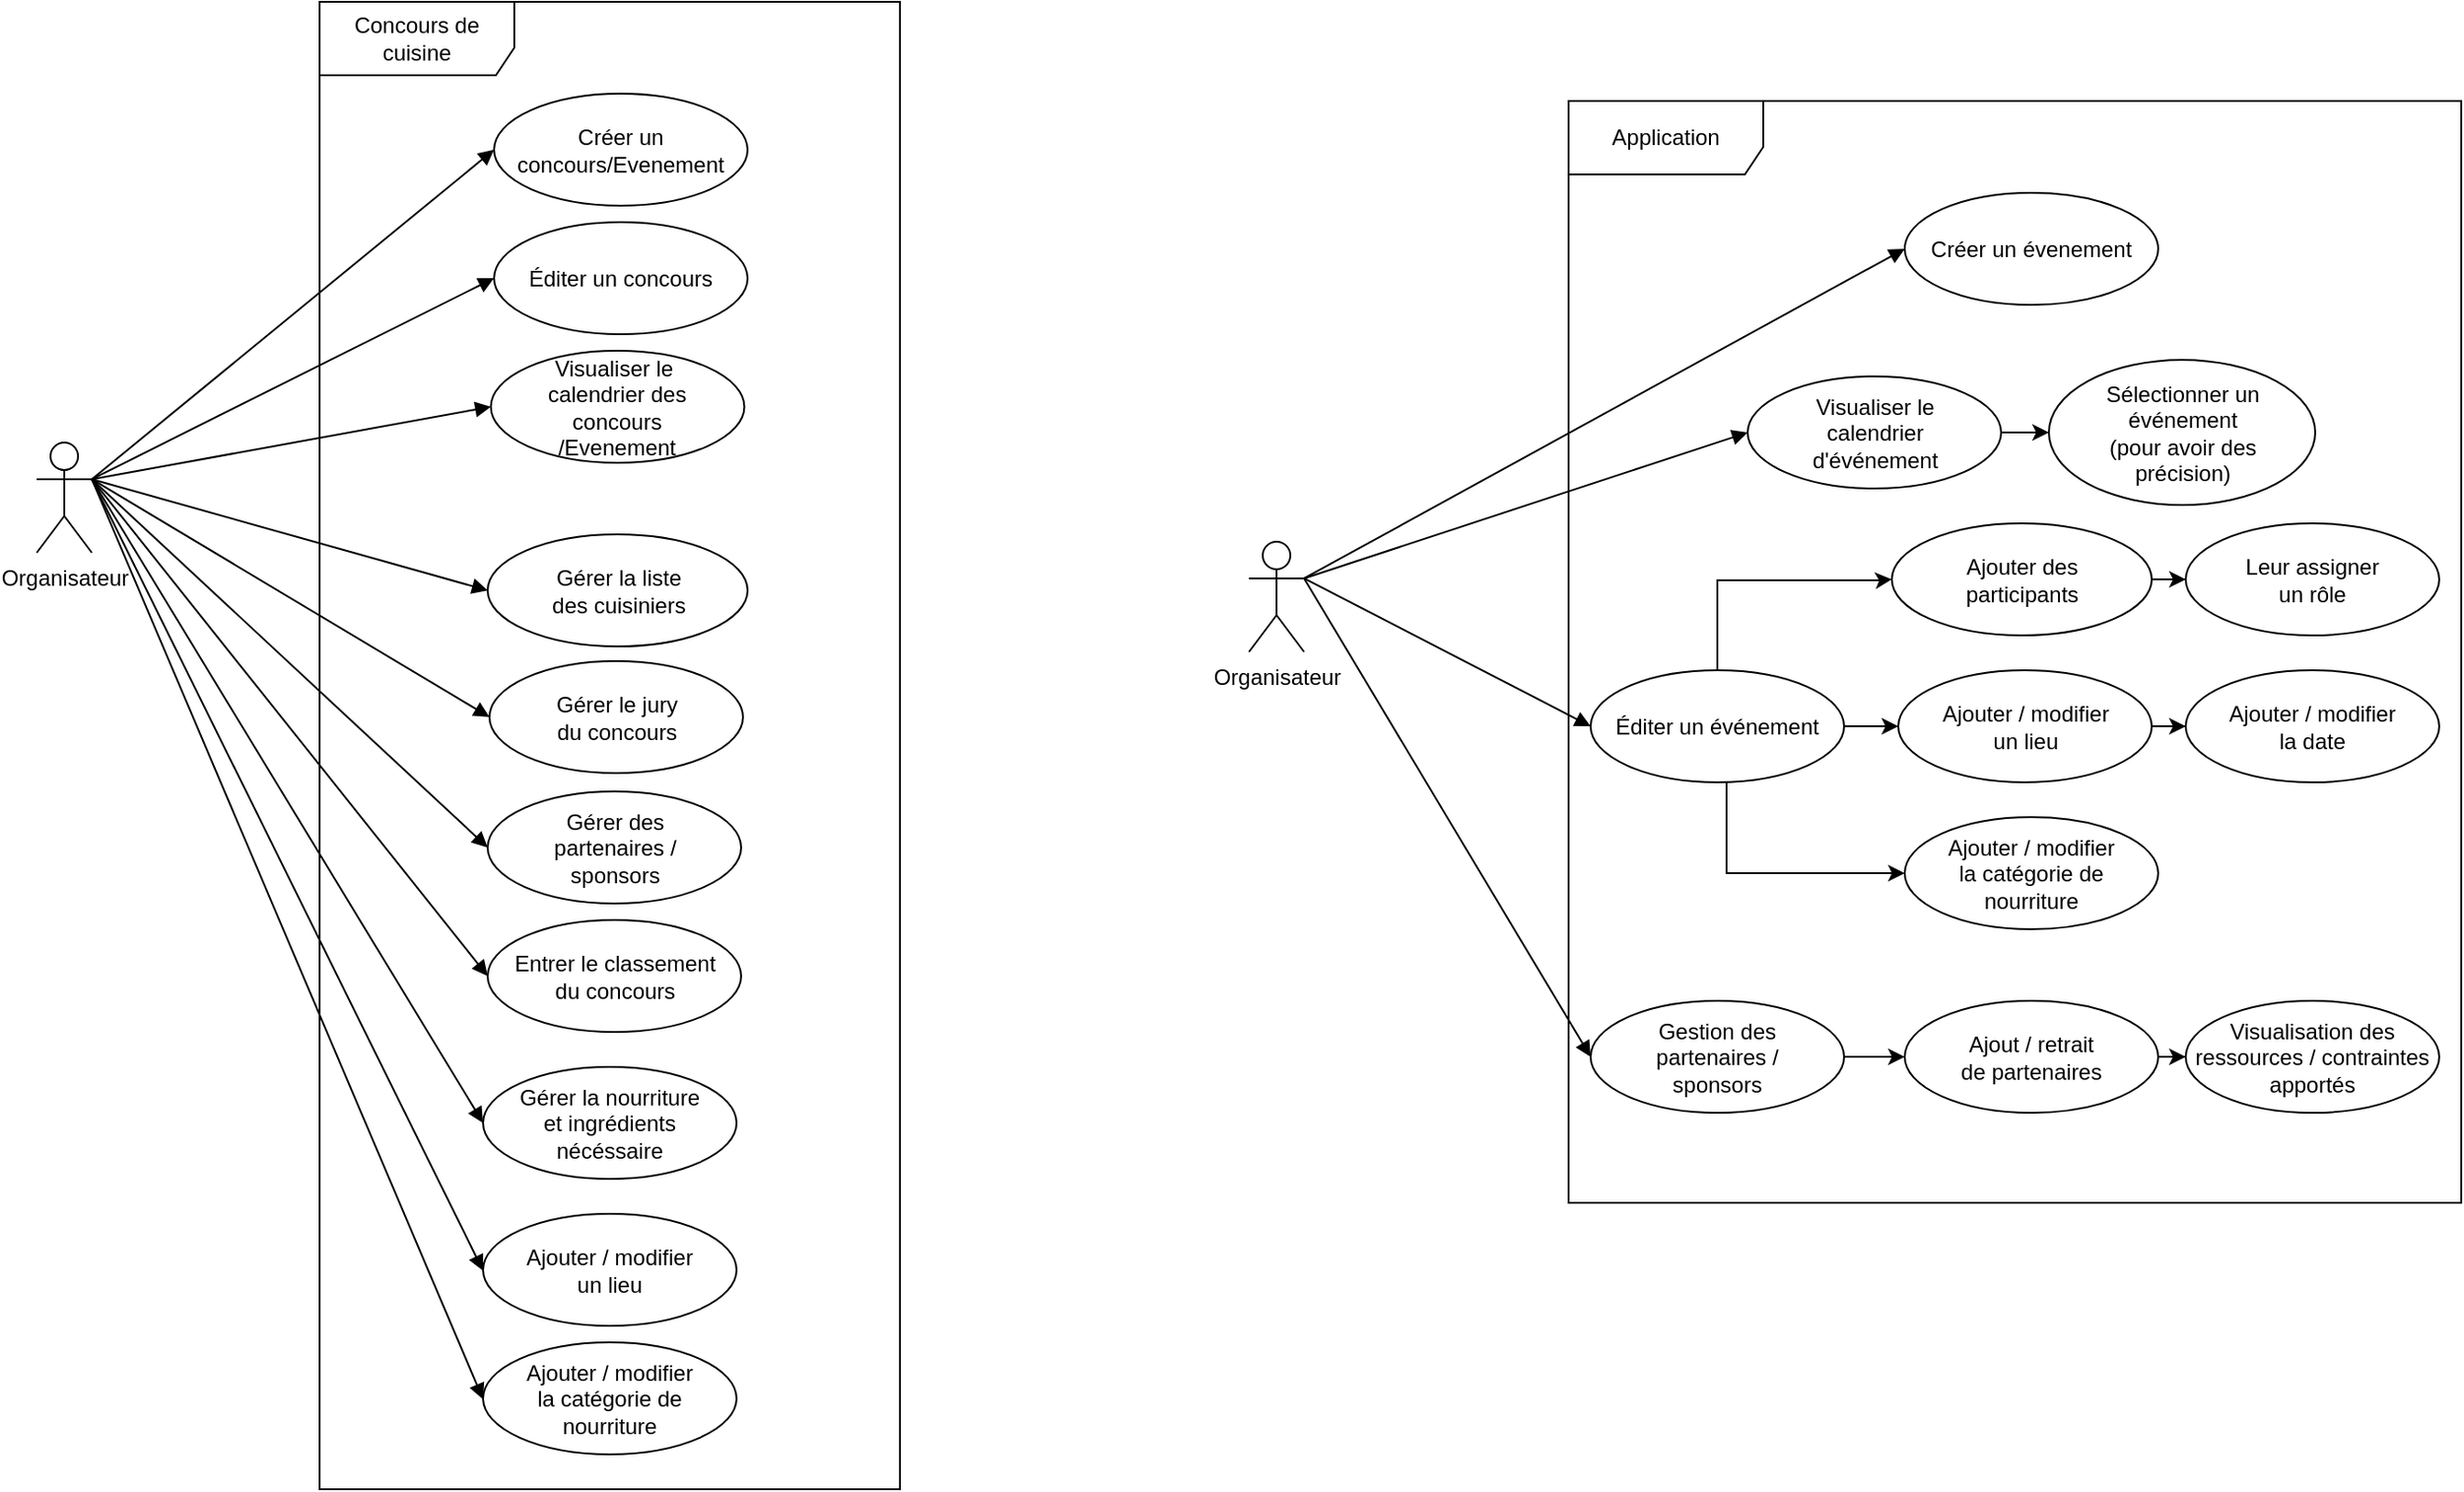 <mxfile version="24.3.1" type="github">
  <diagram name="Page-1" id="lcPY9blQmOie27JDpAWG">
    <mxGraphModel dx="584" dy="-303" grid="1" gridSize="10" guides="1" tooltips="1" connect="1" arrows="1" fold="1" page="1" pageScale="1" pageWidth="827" pageHeight="1169" math="0" shadow="0">
      <root>
        <mxCell id="0" />
        <mxCell id="1" parent="0" />
        <mxCell id="Qj8woxL3NfEu9wZDgqOM-1" value="Concours de cuisine" style="shape=umlFrame;whiteSpace=wrap;html=1;pointerEvents=0;width=106;height=40;" parent="1" vertex="1">
          <mxGeometry x="1204" y="1400" width="316" height="810" as="geometry" />
        </mxCell>
        <mxCell id="Qj8woxL3NfEu9wZDgqOM-2" value="Organisateur" style="shape=umlActor;verticalLabelPosition=bottom;verticalAlign=top;html=1;" parent="1" vertex="1">
          <mxGeometry x="1050" y="1640" width="30" height="60" as="geometry" />
        </mxCell>
        <mxCell id="Qj8woxL3NfEu9wZDgqOM-5" value="Créer un concours/Evenement" style="ellipse;whiteSpace=wrap;html=1;" parent="1" vertex="1">
          <mxGeometry x="1299" y="1450" width="138" height="61" as="geometry" />
        </mxCell>
        <mxCell id="Qj8woxL3NfEu9wZDgqOM-6" value="Visualiser le&amp;nbsp;&lt;div&gt;calendrier des&lt;/div&gt;&lt;div&gt;concours&lt;/div&gt;/Evenement" style="ellipse;whiteSpace=wrap;html=1;" parent="1" vertex="1">
          <mxGeometry x="1297.25" y="1590" width="138" height="61" as="geometry" />
        </mxCell>
        <mxCell id="Qj8woxL3NfEu9wZDgqOM-23" value="Gérer des&lt;div&gt;partenaires /&lt;/div&gt;&lt;div&gt;sponsors&lt;/div&gt;" style="ellipse;whiteSpace=wrap;html=1;" parent="1" vertex="1">
          <mxGeometry x="1295.5" y="1830" width="138" height="61" as="geometry" />
        </mxCell>
        <mxCell id="Qj8woxL3NfEu9wZDgqOM-31" value="" style="html=1;verticalAlign=bottom;endArrow=block;curved=0;rounded=0;entryX=0;entryY=0.5;entryDx=0;entryDy=0;exitX=1;exitY=0.333;exitDx=0;exitDy=0;exitPerimeter=0;" parent="1" source="Qj8woxL3NfEu9wZDgqOM-2" target="Qj8woxL3NfEu9wZDgqOM-5" edge="1">
          <mxGeometry width="80" relative="1" as="geometry">
            <mxPoint x="1400" y="1730" as="sourcePoint" />
            <mxPoint x="1480" y="1730" as="targetPoint" />
          </mxGeometry>
        </mxCell>
        <mxCell id="Qj8woxL3NfEu9wZDgqOM-32" value="" style="html=1;verticalAlign=bottom;endArrow=block;curved=0;rounded=0;entryX=0;entryY=0.5;entryDx=0;entryDy=0;exitX=1;exitY=0.333;exitDx=0;exitDy=0;exitPerimeter=0;" parent="1" source="Qj8woxL3NfEu9wZDgqOM-2" target="Qj8woxL3NfEu9wZDgqOM-6" edge="1">
          <mxGeometry width="80" relative="1" as="geometry">
            <mxPoint x="1090" y="1670" as="sourcePoint" />
            <mxPoint x="1397" y="1491" as="targetPoint" />
          </mxGeometry>
        </mxCell>
        <mxCell id="oA8tRcBtQYjBjHiJCD7N-16" value="Gérer le jury&lt;div&gt;du concours&lt;/div&gt;" style="ellipse;whiteSpace=wrap;html=1;" parent="1" vertex="1">
          <mxGeometry x="1296.5" y="1759" width="138" height="61" as="geometry" />
        </mxCell>
        <mxCell id="oA8tRcBtQYjBjHiJCD7N-18" value="Entrer le classement&lt;div&gt;du concours&lt;/div&gt;" style="ellipse;whiteSpace=wrap;html=1;" parent="1" vertex="1">
          <mxGeometry x="1295.5" y="1900" width="138" height="61" as="geometry" />
        </mxCell>
        <mxCell id="oA8tRcBtQYjBjHiJCD7N-21" value="" style="html=1;verticalAlign=bottom;endArrow=block;curved=0;rounded=0;entryX=0;entryY=0.5;entryDx=0;entryDy=0;exitX=1;exitY=0.333;exitDx=0;exitDy=0;exitPerimeter=0;" parent="1" source="Qj8woxL3NfEu9wZDgqOM-2" target="oA8tRcBtQYjBjHiJCD7N-16" edge="1">
          <mxGeometry width="80" relative="1" as="geometry">
            <mxPoint x="1480" y="1840" as="sourcePoint" />
            <mxPoint x="1560" y="1840" as="targetPoint" />
          </mxGeometry>
        </mxCell>
        <mxCell id="oA8tRcBtQYjBjHiJCD7N-26" value="Gérer la liste&lt;div&gt;des cuisiniers&lt;/div&gt;" style="ellipse;whiteSpace=wrap;html=1;" parent="1" vertex="1">
          <mxGeometry x="1295.5" y="1690" width="141.5" height="61" as="geometry" />
        </mxCell>
        <mxCell id="oA8tRcBtQYjBjHiJCD7N-27" value="Éditer un concours" style="ellipse;whiteSpace=wrap;html=1;" parent="1" vertex="1">
          <mxGeometry x="1299" y="1520" width="138" height="61" as="geometry" />
        </mxCell>
        <mxCell id="oA8tRcBtQYjBjHiJCD7N-28" value="" style="html=1;verticalAlign=bottom;endArrow=block;curved=0;rounded=0;entryX=0;entryY=0.5;entryDx=0;entryDy=0;exitX=1;exitY=0.333;exitDx=0;exitDy=0;exitPerimeter=0;" parent="1" source="Qj8woxL3NfEu9wZDgqOM-2" target="oA8tRcBtQYjBjHiJCD7N-27" edge="1">
          <mxGeometry width="80" relative="1" as="geometry">
            <mxPoint x="1080.25" y="1609" as="sourcePoint" />
            <mxPoint x="1297.25" y="1570" as="targetPoint" />
          </mxGeometry>
        </mxCell>
        <mxCell id="oA8tRcBtQYjBjHiJCD7N-29" value="" style="html=1;verticalAlign=bottom;endArrow=block;curved=0;rounded=0;entryX=0;entryY=0.5;entryDx=0;entryDy=0;exitX=1;exitY=0.333;exitDx=0;exitDy=0;exitPerimeter=0;" parent="1" source="Qj8woxL3NfEu9wZDgqOM-2" target="oA8tRcBtQYjBjHiJCD7N-26" edge="1">
          <mxGeometry width="80" relative="1" as="geometry">
            <mxPoint x="1100" y="1680" as="sourcePoint" />
            <mxPoint x="1317" y="1641" as="targetPoint" />
          </mxGeometry>
        </mxCell>
        <mxCell id="oA8tRcBtQYjBjHiJCD7N-30" value="" style="html=1;verticalAlign=bottom;endArrow=block;curved=0;rounded=0;entryX=0;entryY=0.5;entryDx=0;entryDy=0;exitX=1;exitY=0.333;exitDx=0;exitDy=0;exitPerimeter=0;" parent="1" source="Qj8woxL3NfEu9wZDgqOM-2" target="Qj8woxL3NfEu9wZDgqOM-23" edge="1">
          <mxGeometry width="80" relative="1" as="geometry">
            <mxPoint x="1110" y="1690" as="sourcePoint" />
            <mxPoint x="1327" y="1651" as="targetPoint" />
          </mxGeometry>
        </mxCell>
        <mxCell id="oA8tRcBtQYjBjHiJCD7N-31" value="" style="html=1;verticalAlign=bottom;endArrow=block;curved=0;rounded=0;entryX=0;entryY=0.5;entryDx=0;entryDy=0;exitX=1;exitY=0.333;exitDx=0;exitDy=0;exitPerimeter=0;" parent="1" source="Qj8woxL3NfEu9wZDgqOM-2" target="oA8tRcBtQYjBjHiJCD7N-18" edge="1">
          <mxGeometry width="80" relative="1" as="geometry">
            <mxPoint x="1120" y="1700" as="sourcePoint" />
            <mxPoint x="1337" y="1661" as="targetPoint" />
          </mxGeometry>
        </mxCell>
        <mxCell id="F5NAmbPiGC9ECiOJrxUR-27" value="Application" style="shape=umlFrame;whiteSpace=wrap;html=1;pointerEvents=0;width=106;height=40;" parent="1" vertex="1">
          <mxGeometry x="1884" y="1454" width="486" height="600" as="geometry" />
        </mxCell>
        <mxCell id="F5NAmbPiGC9ECiOJrxUR-28" value="Organisateur" style="shape=umlActor;verticalLabelPosition=bottom;verticalAlign=top;html=1;" parent="1" vertex="1">
          <mxGeometry x="1710" y="1694" width="30" height="60" as="geometry" />
        </mxCell>
        <mxCell id="F5NAmbPiGC9ECiOJrxUR-29" value="Créer un évenement" style="ellipse;whiteSpace=wrap;html=1;" parent="1" vertex="1">
          <mxGeometry x="2067" y="1504" width="138" height="61" as="geometry" />
        </mxCell>
        <mxCell id="F5NAmbPiGC9ECiOJrxUR-30" style="edgeStyle=orthogonalEdgeStyle;rounded=0;orthogonalLoop=1;jettySize=auto;html=1;" parent="1" source="F5NAmbPiGC9ECiOJrxUR-31" target="F5NAmbPiGC9ECiOJrxUR-32" edge="1">
          <mxGeometry relative="1" as="geometry" />
        </mxCell>
        <mxCell id="F5NAmbPiGC9ECiOJrxUR-31" value="Visualiser le&lt;div&gt;calendrier&lt;/div&gt;&lt;div&gt;d&#39;événement&lt;/div&gt;" style="ellipse;whiteSpace=wrap;html=1;" parent="1" vertex="1">
          <mxGeometry x="1981.5" y="1604" width="138" height="61" as="geometry" />
        </mxCell>
        <mxCell id="F5NAmbPiGC9ECiOJrxUR-32" value="Sélectionner un&lt;div&gt;événement&lt;/div&gt;&lt;div&gt;(pour avoir des&lt;/div&gt;&lt;div&gt;précision)&lt;/div&gt;" style="ellipse;whiteSpace=wrap;html=1;" parent="1" vertex="1">
          <mxGeometry x="2145.5" y="1595" width="145" height="79" as="geometry" />
        </mxCell>
        <mxCell id="F5NAmbPiGC9ECiOJrxUR-33" style="edgeStyle=orthogonalEdgeStyle;rounded=0;orthogonalLoop=1;jettySize=auto;html=1;entryX=0;entryY=0.5;entryDx=0;entryDy=0;" parent="1" source="F5NAmbPiGC9ECiOJrxUR-36" target="F5NAmbPiGC9ECiOJrxUR-38" edge="1">
          <mxGeometry relative="1" as="geometry">
            <Array as="points">
              <mxPoint x="1965" y="1715" />
              <mxPoint x="2054" y="1715" />
              <mxPoint x="2044" y="1714" />
            </Array>
          </mxGeometry>
        </mxCell>
        <mxCell id="F5NAmbPiGC9ECiOJrxUR-34" style="edgeStyle=orthogonalEdgeStyle;rounded=0;orthogonalLoop=1;jettySize=auto;html=1;entryX=0;entryY=0.5;entryDx=0;entryDy=0;" parent="1" source="F5NAmbPiGC9ECiOJrxUR-36" target="F5NAmbPiGC9ECiOJrxUR-41" edge="1">
          <mxGeometry relative="1" as="geometry" />
        </mxCell>
        <mxCell id="F5NAmbPiGC9ECiOJrxUR-35" style="edgeStyle=orthogonalEdgeStyle;rounded=0;orthogonalLoop=1;jettySize=auto;html=1;entryX=0;entryY=0.5;entryDx=0;entryDy=0;" parent="1" source="F5NAmbPiGC9ECiOJrxUR-36" target="F5NAmbPiGC9ECiOJrxUR-43" edge="1">
          <mxGeometry relative="1" as="geometry">
            <Array as="points">
              <mxPoint x="1970" y="1874" />
            </Array>
          </mxGeometry>
        </mxCell>
        <mxCell id="F5NAmbPiGC9ECiOJrxUR-36" value="Éditer un événement" style="ellipse;whiteSpace=wrap;html=1;" parent="1" vertex="1">
          <mxGeometry x="1896" y="1764" width="138" height="61" as="geometry" />
        </mxCell>
        <mxCell id="F5NAmbPiGC9ECiOJrxUR-37" style="edgeStyle=orthogonalEdgeStyle;rounded=0;orthogonalLoop=1;jettySize=auto;html=1;entryX=0;entryY=0.5;entryDx=0;entryDy=0;" parent="1" source="F5NAmbPiGC9ECiOJrxUR-38" target="F5NAmbPiGC9ECiOJrxUR-39" edge="1">
          <mxGeometry relative="1" as="geometry" />
        </mxCell>
        <mxCell id="F5NAmbPiGC9ECiOJrxUR-38" value="Ajouter des&lt;div&gt;participants&lt;/div&gt;" style="ellipse;whiteSpace=wrap;html=1;" parent="1" vertex="1">
          <mxGeometry x="2060" y="1684" width="141.5" height="61" as="geometry" />
        </mxCell>
        <mxCell id="F5NAmbPiGC9ECiOJrxUR-39" value="Leur assigner&lt;div&gt;un rôle&lt;/div&gt;" style="ellipse;whiteSpace=wrap;html=1;" parent="1" vertex="1">
          <mxGeometry x="2220" y="1684" width="138" height="61" as="geometry" />
        </mxCell>
        <mxCell id="F5NAmbPiGC9ECiOJrxUR-40" style="edgeStyle=orthogonalEdgeStyle;rounded=0;orthogonalLoop=1;jettySize=auto;html=1;entryX=0;entryY=0.5;entryDx=0;entryDy=0;" parent="1" source="F5NAmbPiGC9ECiOJrxUR-41" target="F5NAmbPiGC9ECiOJrxUR-42" edge="1">
          <mxGeometry relative="1" as="geometry" />
        </mxCell>
        <mxCell id="F5NAmbPiGC9ECiOJrxUR-41" value="Ajouter / modifier&lt;div&gt;un lieu&lt;/div&gt;" style="ellipse;whiteSpace=wrap;html=1;" parent="1" vertex="1">
          <mxGeometry x="2063.5" y="1764" width="138" height="61" as="geometry" />
        </mxCell>
        <mxCell id="F5NAmbPiGC9ECiOJrxUR-42" value="Ajouter / modifier&lt;div&gt;la date&lt;/div&gt;" style="ellipse;whiteSpace=wrap;html=1;" parent="1" vertex="1">
          <mxGeometry x="2220" y="1764" width="138" height="61" as="geometry" />
        </mxCell>
        <mxCell id="F5NAmbPiGC9ECiOJrxUR-43" value="Ajouter / modifier&lt;div&gt;la catégorie de&lt;/div&gt;&lt;div&gt;nourriture&lt;/div&gt;" style="ellipse;whiteSpace=wrap;html=1;" parent="1" vertex="1">
          <mxGeometry x="2067" y="1844" width="138" height="61" as="geometry" />
        </mxCell>
        <mxCell id="F5NAmbPiGC9ECiOJrxUR-44" style="edgeStyle=orthogonalEdgeStyle;rounded=0;orthogonalLoop=1;jettySize=auto;html=1;entryX=0;entryY=0.5;entryDx=0;entryDy=0;" parent="1" source="F5NAmbPiGC9ECiOJrxUR-45" target="F5NAmbPiGC9ECiOJrxUR-47" edge="1">
          <mxGeometry relative="1" as="geometry" />
        </mxCell>
        <mxCell id="F5NAmbPiGC9ECiOJrxUR-45" value="Gestion des&lt;div&gt;partenaires /&lt;/div&gt;&lt;div&gt;sponsors&lt;/div&gt;" style="ellipse;whiteSpace=wrap;html=1;" parent="1" vertex="1">
          <mxGeometry x="1896" y="1944" width="138" height="61" as="geometry" />
        </mxCell>
        <mxCell id="F5NAmbPiGC9ECiOJrxUR-46" style="edgeStyle=orthogonalEdgeStyle;rounded=0;orthogonalLoop=1;jettySize=auto;html=1;entryX=0;entryY=0.5;entryDx=0;entryDy=0;" parent="1" source="F5NAmbPiGC9ECiOJrxUR-47" target="F5NAmbPiGC9ECiOJrxUR-48" edge="1">
          <mxGeometry relative="1" as="geometry" />
        </mxCell>
        <mxCell id="F5NAmbPiGC9ECiOJrxUR-47" value="Ajout / retrait&lt;div&gt;de partenaires&lt;/div&gt;" style="ellipse;whiteSpace=wrap;html=1;" parent="1" vertex="1">
          <mxGeometry x="2067" y="1944" width="138" height="61" as="geometry" />
        </mxCell>
        <mxCell id="F5NAmbPiGC9ECiOJrxUR-48" value="Visualisation des&lt;div&gt;ressources / contraintes&lt;/div&gt;&lt;div&gt;apportés&lt;/div&gt;" style="ellipse;whiteSpace=wrap;html=1;" parent="1" vertex="1">
          <mxGeometry x="2220" y="1944" width="138" height="61" as="geometry" />
        </mxCell>
        <mxCell id="F5NAmbPiGC9ECiOJrxUR-49" value="" style="html=1;verticalAlign=bottom;endArrow=block;curved=0;rounded=0;entryX=0;entryY=0.5;entryDx=0;entryDy=0;exitX=1;exitY=0.333;exitDx=0;exitDy=0;exitPerimeter=0;" parent="1" source="F5NAmbPiGC9ECiOJrxUR-28" target="F5NAmbPiGC9ECiOJrxUR-29" edge="1">
          <mxGeometry width="80" relative="1" as="geometry">
            <mxPoint x="2080" y="1784" as="sourcePoint" />
            <mxPoint x="2160" y="1784" as="targetPoint" />
          </mxGeometry>
        </mxCell>
        <mxCell id="F5NAmbPiGC9ECiOJrxUR-50" value="" style="html=1;verticalAlign=bottom;endArrow=block;curved=0;rounded=0;entryX=0;entryY=0.5;entryDx=0;entryDy=0;exitX=1;exitY=0.333;exitDx=0;exitDy=0;exitPerimeter=0;" parent="1" source="F5NAmbPiGC9ECiOJrxUR-28" target="F5NAmbPiGC9ECiOJrxUR-31" edge="1">
          <mxGeometry width="80" relative="1" as="geometry">
            <mxPoint x="1770" y="1724" as="sourcePoint" />
            <mxPoint x="2077" y="1545" as="targetPoint" />
          </mxGeometry>
        </mxCell>
        <mxCell id="F5NAmbPiGC9ECiOJrxUR-51" value="" style="html=1;verticalAlign=bottom;endArrow=block;curved=0;rounded=0;entryX=0;entryY=0.5;entryDx=0;entryDy=0;exitX=1;exitY=0.333;exitDx=0;exitDy=0;exitPerimeter=0;" parent="1" target="F5NAmbPiGC9ECiOJrxUR-36" edge="1" source="F5NAmbPiGC9ECiOJrxUR-28">
          <mxGeometry width="80" relative="1" as="geometry">
            <mxPoint x="1760" y="1714" as="sourcePoint" />
            <mxPoint x="2087" y="1555" as="targetPoint" />
          </mxGeometry>
        </mxCell>
        <mxCell id="F5NAmbPiGC9ECiOJrxUR-52" value="" style="html=1;verticalAlign=bottom;endArrow=block;curved=0;rounded=0;entryX=0;entryY=0.5;entryDx=0;entryDy=0;exitX=1;exitY=0.333;exitDx=0;exitDy=0;exitPerimeter=0;" parent="1" source="F5NAmbPiGC9ECiOJrxUR-28" target="F5NAmbPiGC9ECiOJrxUR-45" edge="1">
          <mxGeometry width="80" relative="1" as="geometry">
            <mxPoint x="1790" y="1744" as="sourcePoint" />
            <mxPoint x="2097" y="1565" as="targetPoint" />
          </mxGeometry>
        </mxCell>
        <mxCell id="S7KfuXJMWfgk3D_kfaCe-1" value="&lt;div&gt;Gérer la nourriture&lt;/div&gt;&lt;div&gt;et ingrédients&lt;/div&gt;&lt;div&gt;nécéssaire&lt;/div&gt;" style="ellipse;whiteSpace=wrap;html=1;" parent="1" vertex="1">
          <mxGeometry x="1293" y="1980" width="138" height="61" as="geometry" />
        </mxCell>
        <mxCell id="K4zWYchWQiMa-KVQydIn-1" value="" style="html=1;verticalAlign=bottom;endArrow=block;curved=0;rounded=0;entryX=0;entryY=0.5;entryDx=0;entryDy=0;exitX=1;exitY=0.333;exitDx=0;exitDy=0;exitPerimeter=0;" parent="1" source="Qj8woxL3NfEu9wZDgqOM-2" target="S7KfuXJMWfgk3D_kfaCe-1" edge="1">
          <mxGeometry width="80" relative="1" as="geometry">
            <mxPoint x="1055" y="1751" as="sourcePoint" />
            <mxPoint x="1270" y="2022" as="targetPoint" />
          </mxGeometry>
        </mxCell>
        <mxCell id="nvps7-y8xZjwg1TehmnI-1" value="Ajouter / modifier&lt;div&gt;un lieu&lt;/div&gt;" style="ellipse;whiteSpace=wrap;html=1;" vertex="1" parent="1">
          <mxGeometry x="1293" y="2060" width="138" height="61" as="geometry" />
        </mxCell>
        <mxCell id="nvps7-y8xZjwg1TehmnI-2" value="" style="html=1;verticalAlign=bottom;endArrow=block;curved=0;rounded=0;entryX=0;entryY=0.5;entryDx=0;entryDy=0;exitX=1;exitY=0.333;exitDx=0;exitDy=0;exitPerimeter=0;" edge="1" parent="1" source="Qj8woxL3NfEu9wZDgqOM-2">
          <mxGeometry width="80" relative="1" as="geometry">
            <mxPoint x="1080" y="1740" as="sourcePoint" />
            <mxPoint x="1293" y="2091" as="targetPoint" />
          </mxGeometry>
        </mxCell>
        <mxCell id="nvps7-y8xZjwg1TehmnI-3" value="Ajouter / modifier&lt;div&gt;la catégorie de&lt;/div&gt;&lt;div&gt;nourriture&lt;/div&gt;" style="ellipse;whiteSpace=wrap;html=1;" vertex="1" parent="1">
          <mxGeometry x="1293" y="2130" width="138" height="61" as="geometry" />
        </mxCell>
        <mxCell id="nvps7-y8xZjwg1TehmnI-4" value="" style="html=1;verticalAlign=bottom;endArrow=block;curved=0;rounded=0;entryX=0;entryY=0.5;entryDx=0;entryDy=0;exitX=1;exitY=0.333;exitDx=0;exitDy=0;exitPerimeter=0;" edge="1" parent="1" source="Qj8woxL3NfEu9wZDgqOM-2">
          <mxGeometry width="80" relative="1" as="geometry">
            <mxPoint x="1080" y="1730" as="sourcePoint" />
            <mxPoint x="1293" y="2161" as="targetPoint" />
          </mxGeometry>
        </mxCell>
      </root>
    </mxGraphModel>
  </diagram>
</mxfile>
